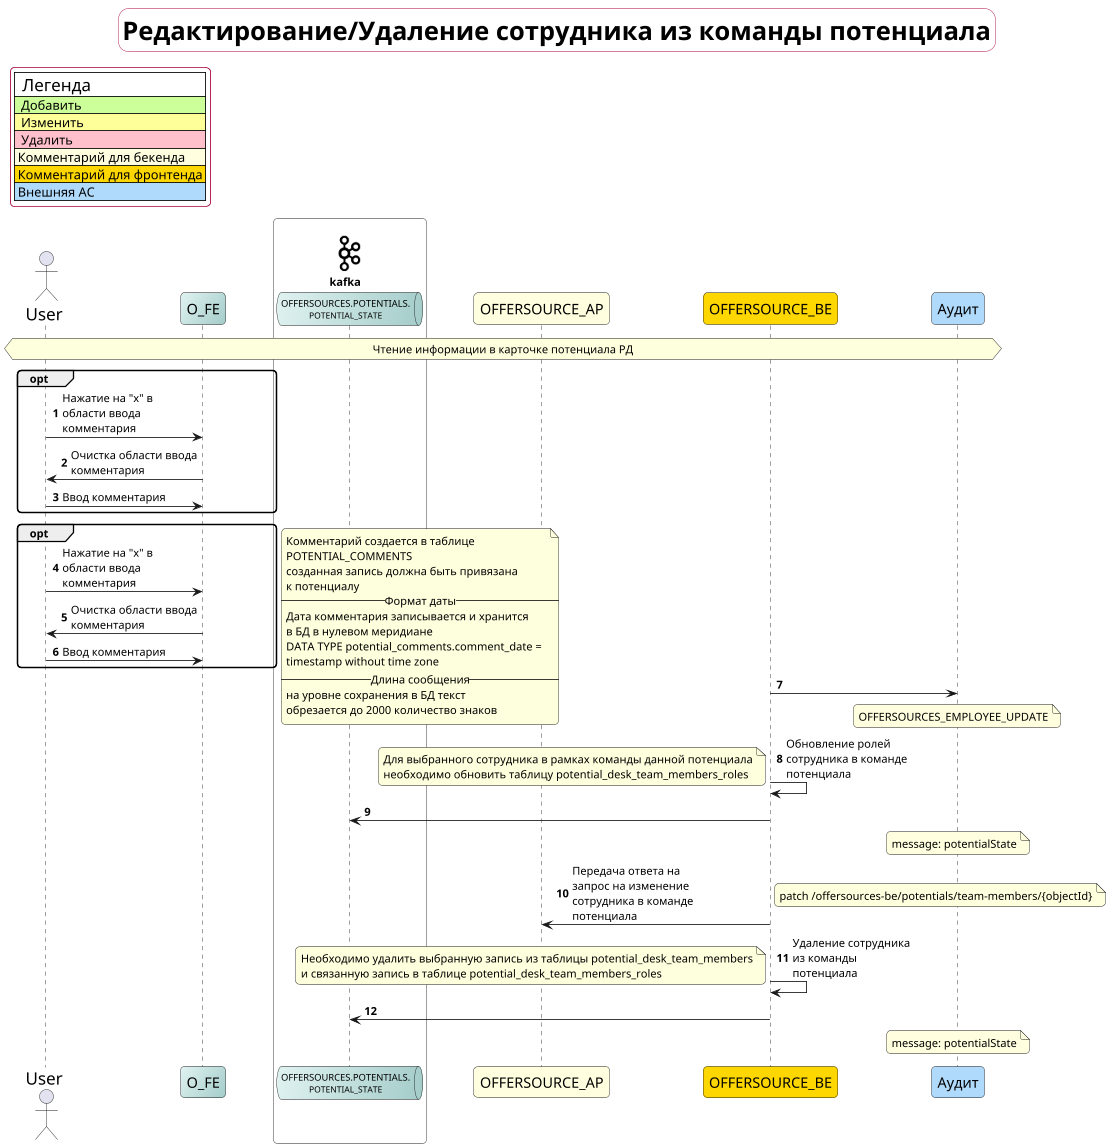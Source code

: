 @startuml Редактирование/Удаление сотрудника из команды потенциала

autonumber

title Редактирование/Удаление сотрудника из команды потенциала

'Константы
'''''''''''''''''''''''''''''''''''''''''''''''''''''''''''''''''''''''''''''''
!$Add="#CCFF99"
!$Update="#FFFF99"
!$Delete="#FFC0CB"
!$Backend="#LightYellow"
!$Frontend="#FFD700"
!$ExternalSystem="#afdafc"
'''''''''''''''''''''''''''''''''''''''''''''''''''''''''''''''''''''''''''''''
' Легенда (если не нужна то закомментируйте)
legend top left
    | <size:20> Легенда </size>             |
    | <$Add>  Добавить                      |
    | <$Update>  Изменить                   |
    | <$Delete>  Удалить                    |
    | <$Backend> Комментарий для бекенда    |
    | <$Frontend> Комментарий для фронтенда |
    | <$ExternalSystem> Внешняя АС          |
endlegend

'''''''''''''''''''''''''''''''''''''''''''''''''''''''''''''''''''''''''''''''
'Описание стиля диаграммы
scale 0.85
!include <cloudinsight/kafka>
 skinparam {
     MaxMessageSize 150
     RoundCorner 10
     ActorFontSize 20
     ParticipantBackgroundColor #e0f3f1/#a3ccc9
     ParticipantFontSize 17
     QueueFontSize 10
     QueueBackgroundColor #e0f3f1/#a3ccc9
     DatabaseFontSize 20
     DatabaseBackgroundColor #e0f3f1/#a3ccc9
     BoundaryFontSize 20
     ControlFontSize 20
     EntityFontSize 20
     TitleFontColor Black
     TitleBackgroundColor #O_FEO_FEce
     TitleBorderRoundCorner 25
     TitleFontSize 30
     TitleBorderColor #a80035
     TitleBorderThickness 0.5
     ParticipantPadding 50
     LegendBackgroundColor #O_FEO_FEce
     LegendBorderColor #a80035
     LegendFontSize 15
 }

actor User as User
participant OFFERSOURCE_AP as FE order 70 $Backend
participant OFFERSOURCE_BE as O_BE order 70 $Frontend

participant "Аудит" as Audit order 70 $ExternalSystem

'Топики
  box "\n<$kafka>\nkafka" #White
'     queue "OPPORTUNITIES.\nOPPORTUNITY_PIPELINE.\nOPPORTUNITY_STATE" as Q_OS order 200
'     queue "DEALS.DEAL_STATE" as Q_DS order 200
'     queue "OPPORTUNITYSOURCES.\nKFUL.KFUL_OPPORTUNITY_STATE" as Q_KS order 210
'     queue "OPPORTUNITYSOURCES.\nSALES.SALE_STATE" as Q_SS order 220
    queue "<size:11>OFFERSOURCES.POTENTIALS.\nPOTENTIAL_STATE" as Q_OS order 60
  end box

'''''''''''''''''''''''''''''''''''''''''''''''''''''''''''''''''''''''''''''''
'Описание процесса  
hnote across: Чтение информации в карточке потенциала РД

opt
  User -> O_FE : Нажатие на "х" в области ввода комментария
  O_FE -> User : Очистка области ввода комментария
  User -> O_FE : Ввод комментария
end

opt
  User -> O_FE : Нажатие на "х" в области ввода комментария
  O_FE -> User : Очистка области ввода комментария
  User -> O_FE : Ввод комментария
end

note right
  Комментарий создается в таблице
  POTENTIAL_COMMENTS
  созданная запись должна быть привязана
  к потенциалу
  --Формат даты--
  Дата комментария записывается и хранится
  в БД в нулевом меридиане
  DATA TYPE potential_comments.comment_date =
  timestamp without time zone
  --Длина сообщения--
  на уровне сохранения в БД текст
  обрезается до 2000 количество знаков
end note

O_BE -> Audit
 note over Audit $Backend
  OFFERSOURCES_EMPLOYEE_UPDATE
end note  

O_BE -> O_BE : Обновление ролей сотрудника в команде потенциала
note left
  Для выбранного сотрудника в рамках команды данной потенциала
  необходимо обновить таблицу potential_desk_team_members_roles
end note

O_BE -> Q_OS
note over Audit $Backend
  message: potentialState
end note  

O_BE -> FE : Передача ответа на запрос на изменение сотрудника в команде потенциала
note right
  patch /offersources-be/potentials/team-members/{objectId}
end note


O_BE -> O_BE : Удаление сотрудника из команды потенциала
    note left
        Необходимо удалить выбранную запись из таблицы potential_desk_team_members
        и связанную запись в таблице potential_desk_team_members_roles
    end note
   
    O_BE -> Q_OS
    note over Audit $Backend
        message: potentialState
    end note
 
@enduml